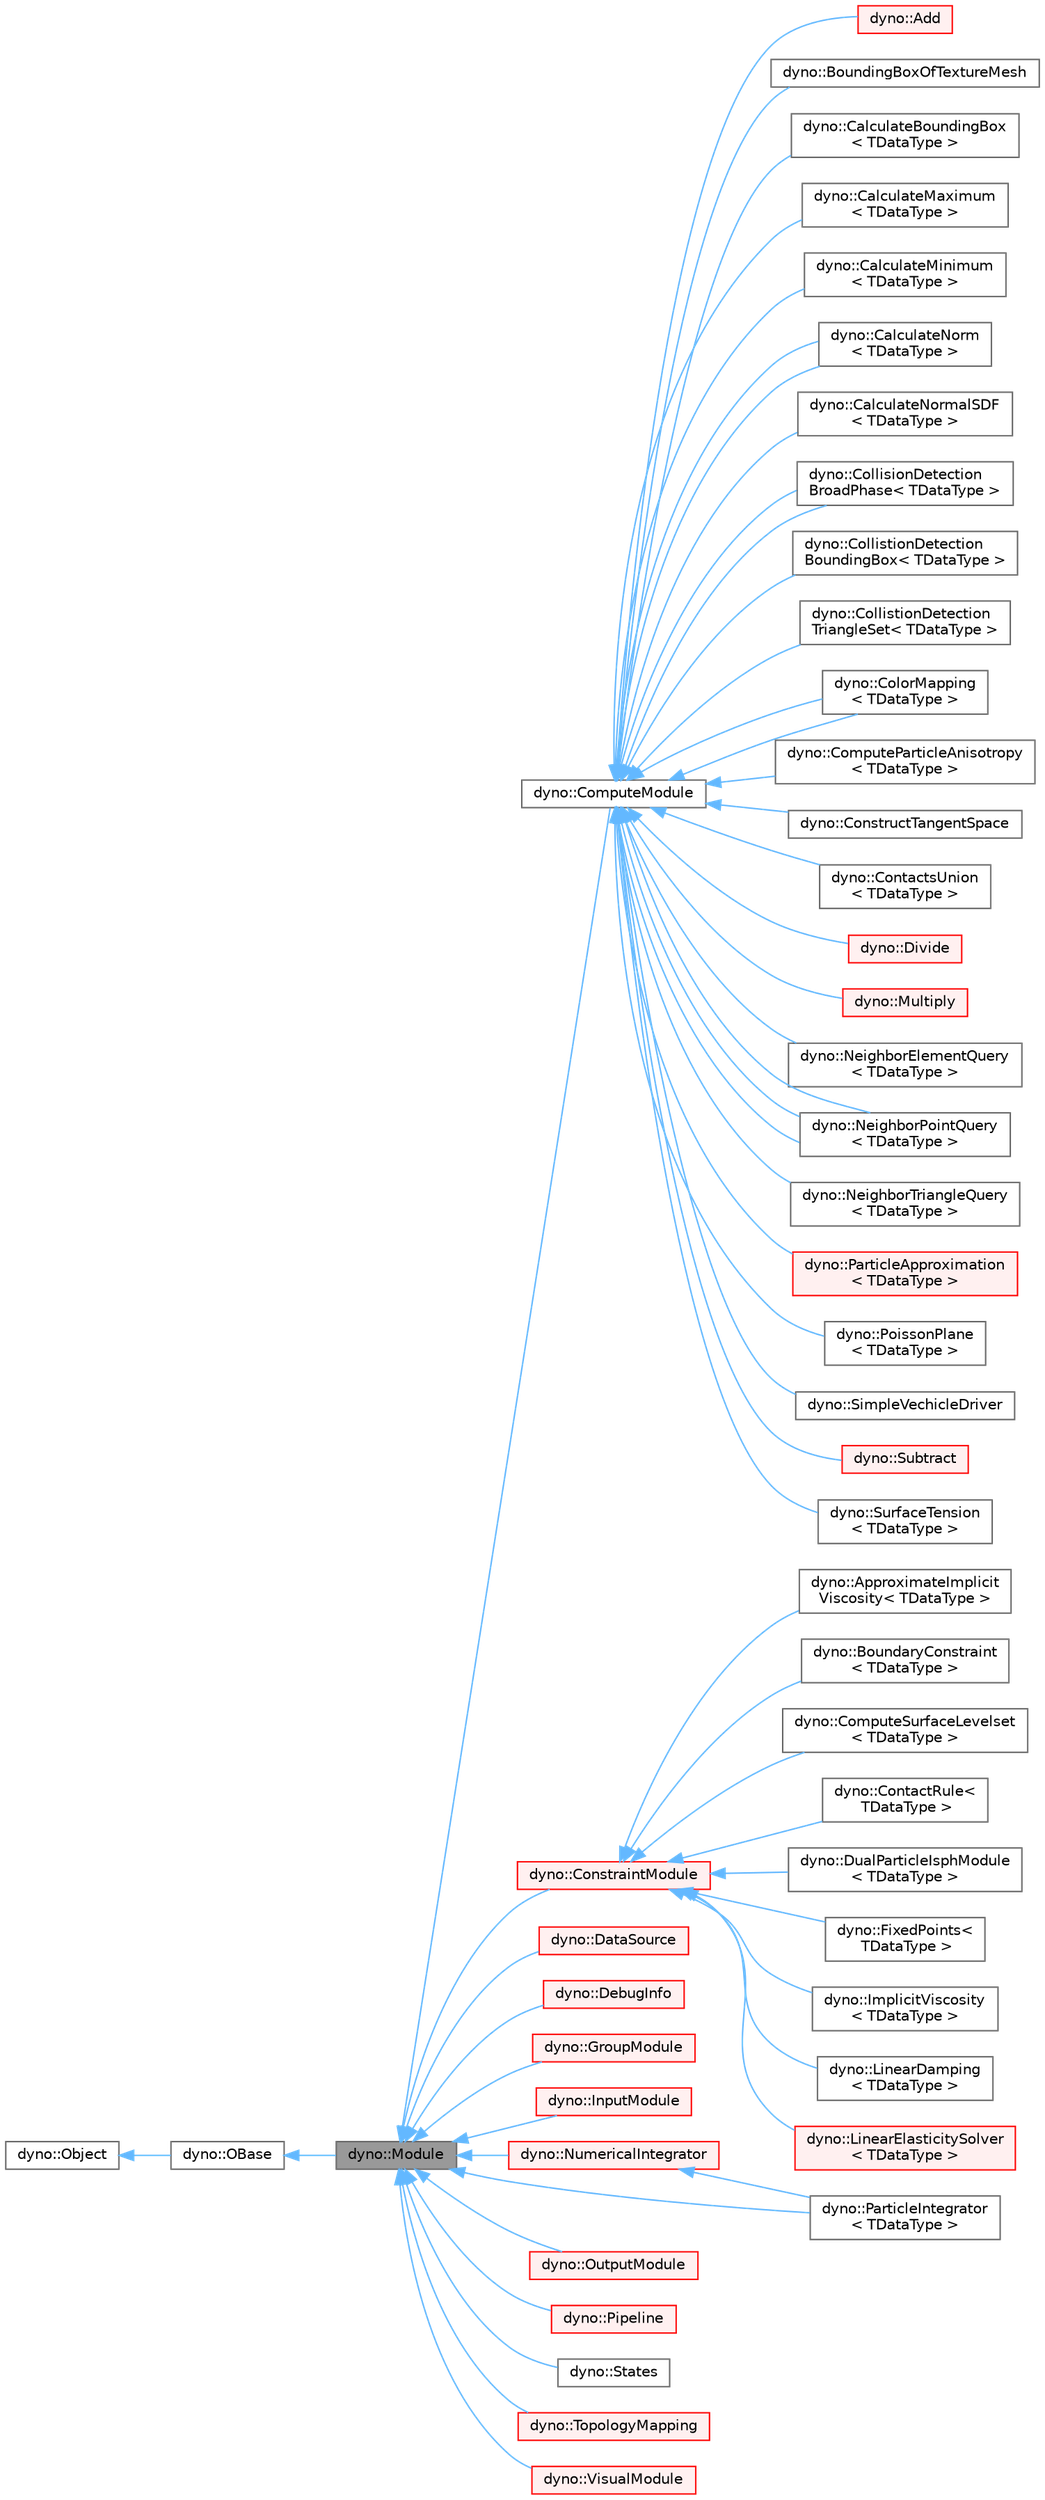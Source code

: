 digraph "dyno::Module"
{
 // LATEX_PDF_SIZE
  bgcolor="transparent";
  edge [fontname=Helvetica,fontsize=10,labelfontname=Helvetica,labelfontsize=10];
  node [fontname=Helvetica,fontsize=10,shape=box,height=0.2,width=0.4];
  rankdir="LR";
  Node1 [id="Node000001",label="dyno::Module",height=0.2,width=0.4,color="gray40", fillcolor="grey60", style="filled", fontcolor="black",tooltip=" "];
  Node2 -> Node1 [id="edge1_Node000001_Node000002",dir="back",color="steelblue1",style="solid",tooltip=" "];
  Node2 [id="Node000002",label="dyno::OBase",height=0.2,width=0.4,color="gray40", fillcolor="white", style="filled",URL="$classdyno_1_1_o_base.html",tooltip=" "];
  Node3 -> Node2 [id="edge2_Node000002_Node000003",dir="back",color="steelblue1",style="solid",tooltip=" "];
  Node3 [id="Node000003",label="dyno::Object",height=0.2,width=0.4,color="gray40", fillcolor="white", style="filled",URL="$classdyno_1_1_object.html",tooltip=" "];
  Node1 -> Node4 [id="edge3_Node000001_Node000004",dir="back",color="steelblue1",style="solid",tooltip=" "];
  Node4 [id="Node000004",label="dyno::ComputeModule",height=0.2,width=0.4,color="gray40", fillcolor="white", style="filled",URL="$classdyno_1_1_compute_module.html",tooltip=" "];
  Node4 -> Node5 [id="edge4_Node000004_Node000005",dir="back",color="steelblue1",style="solid",tooltip=" "];
  Node5 [id="Node000005",label="dyno::Add",height=0.2,width=0.4,color="red", fillcolor="#FFF0F0", style="filled",URL="$classdyno_1_1_add.html",tooltip=" "];
  Node4 -> Node7 [id="edge5_Node000004_Node000007",dir="back",color="steelblue1",style="solid",tooltip=" "];
  Node7 [id="Node000007",label="dyno::BoundingBoxOfTextureMesh",height=0.2,width=0.4,color="gray40", fillcolor="white", style="filled",URL="$classdyno_1_1_bounding_box_of_texture_mesh.html",tooltip="A class to facilitate showing the shape information."];
  Node4 -> Node8 [id="edge6_Node000004_Node000008",dir="back",color="steelblue1",style="solid",tooltip=" "];
  Node8 [id="Node000008",label="dyno::CalculateBoundingBox\l\< TDataType \>",height=0.2,width=0.4,color="gray40", fillcolor="white", style="filled",URL="$classdyno_1_1_calculate_bounding_box.html",tooltip="A class implementation to calculate bounding box."];
  Node4 -> Node9 [id="edge7_Node000004_Node000009",dir="back",color="steelblue1",style="solid",tooltip=" "];
  Node9 [id="Node000009",label="dyno::CalculateMaximum\l\< TDataType \>",height=0.2,width=0.4,color="gray40", fillcolor="white", style="filled",URL="$classdyno_1_1_calculate_maximum.html",tooltip=" "];
  Node4 -> Node10 [id="edge8_Node000004_Node000010",dir="back",color="steelblue1",style="solid",tooltip=" "];
  Node10 [id="Node000010",label="dyno::CalculateMinimum\l\< TDataType \>",height=0.2,width=0.4,color="gray40", fillcolor="white", style="filled",URL="$classdyno_1_1_calculate_minimum.html",tooltip=" "];
  Node4 -> Node11 [id="edge9_Node000004_Node000011",dir="back",color="steelblue1",style="solid",tooltip=" "];
  Node11 [id="Node000011",label="dyno::CalculateNorm\l\< TDataType \>",height=0.2,width=0.4,color="gray40", fillcolor="white", style="filled",URL="$classdyno_1_1_calculate_norm.html",tooltip=" "];
  Node4 -> Node11 [id="edge10_Node000004_Node000011",dir="back",color="steelblue1",style="solid",tooltip=" "];
  Node4 -> Node12 [id="edge11_Node000004_Node000012",dir="back",color="steelblue1",style="solid",tooltip=" "];
  Node12 [id="Node000012",label="dyno::CalculateNormalSDF\l\< TDataType \>",height=0.2,width=0.4,color="gray40", fillcolor="white", style="filled",URL="$classdyno_1_1_calculate_normal_s_d_f.html",tooltip=" "];
  Node4 -> Node13 [id="edge12_Node000004_Node000013",dir="back",color="steelblue1",style="solid",tooltip=" "];
  Node13 [id="Node000013",label="dyno::CollisionDetection\lBroadPhase\< TDataType \>",height=0.2,width=0.4,color="gray40", fillcolor="white", style="filled",URL="$classdyno_1_1_collision_detection_broad_phase.html",tooltip=" "];
  Node4 -> Node13 [id="edge13_Node000004_Node000013",dir="back",color="steelblue1",style="solid",tooltip=" "];
  Node4 -> Node14 [id="edge14_Node000004_Node000014",dir="back",color="steelblue1",style="solid",tooltip=" "];
  Node14 [id="Node000014",label="dyno::CollistionDetection\lBoundingBox\< TDataType \>",height=0.2,width=0.4,color="gray40", fillcolor="white", style="filled",URL="$classdyno_1_1_collistion_detection_bounding_box.html",tooltip=" "];
  Node4 -> Node15 [id="edge15_Node000004_Node000015",dir="back",color="steelblue1",style="solid",tooltip=" "];
  Node15 [id="Node000015",label="dyno::CollistionDetection\lTriangleSet\< TDataType \>",height=0.2,width=0.4,color="gray40", fillcolor="white", style="filled",URL="$classdyno_1_1_collistion_detection_triangle_set.html",tooltip=" "];
  Node4 -> Node16 [id="edge16_Node000004_Node000016",dir="back",color="steelblue1",style="solid",tooltip=" "];
  Node16 [id="Node000016",label="dyno::ColorMapping\l\< TDataType \>",height=0.2,width=0.4,color="gray40", fillcolor="white", style="filled",URL="$classdyno_1_1_color_mapping.html",tooltip=" "];
  Node4 -> Node16 [id="edge17_Node000004_Node000016",dir="back",color="steelblue1",style="solid",tooltip=" "];
  Node4 -> Node17 [id="edge18_Node000004_Node000017",dir="back",color="steelblue1",style="solid",tooltip=" "];
  Node17 [id="Node000017",label="dyno::ComputeParticleAnisotropy\l\< TDataType \>",height=0.2,width=0.4,color="gray40", fillcolor="white", style="filled",URL="$classdyno_1_1_compute_particle_anisotropy.html",tooltip=" "];
  Node4 -> Node18 [id="edge19_Node000004_Node000018",dir="back",color="steelblue1",style="solid",tooltip=" "];
  Node18 [id="Node000018",label="dyno::ConstructTangentSpace",height=0.2,width=0.4,color="gray40", fillcolor="white", style="filled",URL="$classdyno_1_1_construct_tangent_space.html",tooltip=" "];
  Node4 -> Node19 [id="edge20_Node000004_Node000019",dir="back",color="steelblue1",style="solid",tooltip=" "];
  Node19 [id="Node000019",label="dyno::ContactsUnion\l\< TDataType \>",height=0.2,width=0.4,color="gray40", fillcolor="white", style="filled",URL="$classdyno_1_1_contacts_union.html",tooltip=" "];
  Node4 -> Node20 [id="edge21_Node000004_Node000020",dir="back",color="steelblue1",style="solid",tooltip=" "];
  Node20 [id="Node000020",label="dyno::Divide",height=0.2,width=0.4,color="red", fillcolor="#FFF0F0", style="filled",URL="$classdyno_1_1_divide.html",tooltip=" "];
  Node4 -> Node22 [id="edge22_Node000004_Node000022",dir="back",color="steelblue1",style="solid",tooltip=" "];
  Node22 [id="Node000022",label="dyno::Multiply",height=0.2,width=0.4,color="red", fillcolor="#FFF0F0", style="filled",URL="$classdyno_1_1_multiply.html",tooltip=" "];
  Node4 -> Node24 [id="edge23_Node000004_Node000024",dir="back",color="steelblue1",style="solid",tooltip=" "];
  Node24 [id="Node000024",label="dyno::NeighborElementQuery\l\< TDataType \>",height=0.2,width=0.4,color="gray40", fillcolor="white", style="filled",URL="$classdyno_1_1_neighbor_element_query.html",tooltip="A class implementation to find neighboring elements for a given array of elements."];
  Node4 -> Node25 [id="edge24_Node000004_Node000025",dir="back",color="steelblue1",style="solid",tooltip=" "];
  Node25 [id="Node000025",label="dyno::NeighborPointQuery\l\< TDataType \>",height=0.2,width=0.4,color="gray40", fillcolor="white", style="filled",URL="$classdyno_1_1_neighbor_point_query.html",tooltip=" "];
  Node4 -> Node25 [id="edge25_Node000004_Node000025",dir="back",color="steelblue1",style="solid",tooltip=" "];
  Node4 -> Node25 [id="edge26_Node000004_Node000025",dir="back",color="steelblue1",style="solid",tooltip=" "];
  Node4 -> Node26 [id="edge27_Node000004_Node000026",dir="back",color="steelblue1",style="solid",tooltip=" "];
  Node26 [id="Node000026",label="dyno::NeighborTriangleQuery\l\< TDataType \>",height=0.2,width=0.4,color="gray40", fillcolor="white", style="filled",URL="$classdyno_1_1_neighbor_triangle_query.html",tooltip=" "];
  Node4 -> Node27 [id="edge28_Node000004_Node000027",dir="back",color="steelblue1",style="solid",tooltip=" "];
  Node27 [id="Node000027",label="dyno::ParticleApproximation\l\< TDataType \>",height=0.2,width=0.4,color="red", fillcolor="#FFF0F0", style="filled",URL="$classdyno_1_1_particle_approximation.html",tooltip=" "];
  Node4 -> Node32 [id="edge29_Node000004_Node000032",dir="back",color="steelblue1",style="solid",tooltip=" "];
  Node32 [id="Node000032",label="dyno::PoissonPlane\l\< TDataType \>",height=0.2,width=0.4,color="gray40", fillcolor="white", style="filled",URL="$classdyno_1_1_poisson_plane.html",tooltip=" "];
  Node4 -> Node33 [id="edge30_Node000004_Node000033",dir="back",color="steelblue1",style="solid",tooltip=" "];
  Node33 [id="Node000033",label="dyno::SimpleVechicleDriver",height=0.2,width=0.4,color="gray40", fillcolor="white", style="filled",URL="$classdyno_1_1_simple_vechicle_driver.html",tooltip=" "];
  Node4 -> Node34 [id="edge31_Node000004_Node000034",dir="back",color="steelblue1",style="solid",tooltip=" "];
  Node34 [id="Node000034",label="dyno::Subtract",height=0.2,width=0.4,color="red", fillcolor="#FFF0F0", style="filled",URL="$classdyno_1_1_subtract.html",tooltip=" "];
  Node4 -> Node36 [id="edge32_Node000004_Node000036",dir="back",color="steelblue1",style="solid",tooltip=" "];
  Node36 [id="Node000036",label="dyno::SurfaceTension\l\< TDataType \>",height=0.2,width=0.4,color="gray40", fillcolor="white", style="filled",URL="$classdyno_1_1_surface_tension.html",tooltip=" "];
  Node1 -> Node37 [id="edge33_Node000001_Node000037",dir="back",color="steelblue1",style="solid",tooltip=" "];
  Node37 [id="Node000037",label="dyno::ConstraintModule",height=0.2,width=0.4,color="red", fillcolor="#FFF0F0", style="filled",URL="$classdyno_1_1_constraint_module.html",tooltip=" "];
  Node37 -> Node38 [id="edge34_Node000037_Node000038",dir="back",color="steelblue1",style="solid",tooltip=" "];
  Node38 [id="Node000038",label="dyno::ApproximateImplicit\lViscosity\< TDataType \>",height=0.2,width=0.4,color="gray40", fillcolor="white", style="filled",URL="$classdyno_1_1_approximate_implicit_viscosity.html",tooltip=" "];
  Node37 -> Node39 [id="edge35_Node000037_Node000039",dir="back",color="steelblue1",style="solid",tooltip=" "];
  Node39 [id="Node000039",label="dyno::BoundaryConstraint\l\< TDataType \>",height=0.2,width=0.4,color="gray40", fillcolor="white", style="filled",URL="$classdyno_1_1_boundary_constraint.html",tooltip=" "];
  Node37 -> Node40 [id="edge36_Node000037_Node000040",dir="back",color="steelblue1",style="solid",tooltip=" "];
  Node40 [id="Node000040",label="dyno::ComputeSurfaceLevelset\l\< TDataType \>",height=0.2,width=0.4,color="gray40", fillcolor="white", style="filled",URL="$classdyno_1_1_compute_surface_levelset.html",tooltip=" "];
  Node37 -> Node41 [id="edge37_Node000037_Node000041",dir="back",color="steelblue1",style="solid",tooltip=" "];
  Node41 [id="Node000041",label="dyno::ContactRule\<\l TDataType \>",height=0.2,width=0.4,color="gray40", fillcolor="white", style="filled",URL="$classdyno_1_1_contact_rule.html",tooltip=" "];
  Node37 -> Node42 [id="edge38_Node000037_Node000042",dir="back",color="steelblue1",style="solid",tooltip=" "];
  Node42 [id="Node000042",label="dyno::DualParticleIsphModule\l\< TDataType \>",height=0.2,width=0.4,color="gray40", fillcolor="white", style="filled",URL="$classdyno_1_1_dual_particle_isph_module.html",tooltip=" "];
  Node37 -> Node43 [id="edge39_Node000037_Node000043",dir="back",color="steelblue1",style="solid",tooltip=" "];
  Node43 [id="Node000043",label="dyno::FixedPoints\<\l TDataType \>",height=0.2,width=0.4,color="gray40", fillcolor="white", style="filled",URL="$classdyno_1_1_fixed_points.html",tooltip=" "];
  Node37 -> Node44 [id="edge40_Node000037_Node000044",dir="back",color="steelblue1",style="solid",tooltip=" "];
  Node44 [id="Node000044",label="dyno::ImplicitViscosity\l\< TDataType \>",height=0.2,width=0.4,color="gray40", fillcolor="white", style="filled",URL="$classdyno_1_1_implicit_viscosity.html",tooltip=" "];
  Node37 -> Node45 [id="edge41_Node000037_Node000045",dir="back",color="steelblue1",style="solid",tooltip=" "];
  Node45 [id="Node000045",label="dyno::LinearDamping\l\< TDataType \>",height=0.2,width=0.4,color="gray40", fillcolor="white", style="filled",URL="$classdyno_1_1_linear_damping.html",tooltip="A linear damping model."];
  Node37 -> Node46 [id="edge42_Node000037_Node000046",dir="back",color="steelblue1",style="solid",tooltip=" "];
  Node46 [id="Node000046",label="dyno::LinearElasticitySolver\l\< TDataType \>",height=0.2,width=0.4,color="red", fillcolor="#FFF0F0", style="filled",URL="$classdyno_1_1_linear_elasticity_solver.html",tooltip="This is an implementation of elasticity based on projective peridynamics. For more details,..."];
  Node1 -> Node68 [id="edge43_Node000001_Node000068",dir="back",color="steelblue1",style="solid",tooltip=" "];
  Node68 [id="Node000068",label="dyno::DataSource",height=0.2,width=0.4,color="red", fillcolor="#FFF0F0", style="filled",URL="$classdyno_1_1_data_source.html",tooltip=" "];
  Node1 -> Node71 [id="edge44_Node000001_Node000071",dir="back",color="steelblue1",style="solid",tooltip=" "];
  Node71 [id="Node000071",label="dyno::DebugInfo",height=0.2,width=0.4,color="red", fillcolor="#FFF0F0", style="filled",URL="$classdyno_1_1_debug_info.html",tooltip=" "];
  Node1 -> Node76 [id="edge45_Node000001_Node000076",dir="back",color="steelblue1",style="solid",tooltip=" "];
  Node76 [id="Node000076",label="dyno::GroupModule",height=0.2,width=0.4,color="red", fillcolor="#FFF0F0", style="filled",URL="$classdyno_1_1_group_module.html",tooltip=" "];
  Node1 -> Node83 [id="edge46_Node000001_Node000083",dir="back",color="steelblue1",style="solid",tooltip=" "];
  Node83 [id="Node000083",label="dyno::InputModule",height=0.2,width=0.4,color="red", fillcolor="#FFF0F0", style="filled",URL="$classdyno_1_1_input_module.html",tooltip=" "];
  Node1 -> Node93 [id="edge47_Node000001_Node000093",dir="back",color="steelblue1",style="solid",tooltip=" "];
  Node93 [id="Node000093",label="dyno::NumericalIntegrator",height=0.2,width=0.4,color="red", fillcolor="#FFF0F0", style="filled",URL="$classdyno_1_1_numerical_integrator.html",tooltip=" "];
  Node93 -> Node95 [id="edge48_Node000093_Node000095",dir="back",color="steelblue1",style="solid",tooltip=" "];
  Node95 [id="Node000095",label="dyno::ParticleIntegrator\l\< TDataType \>",height=0.2,width=0.4,color="gray40", fillcolor="white", style="filled",URL="$classdyno_1_1_particle_integrator.html",tooltip=" "];
  Node1 -> Node96 [id="edge49_Node000001_Node000096",dir="back",color="steelblue1",style="solid",tooltip=" "];
  Node96 [id="Node000096",label="dyno::OutputModule",height=0.2,width=0.4,color="red", fillcolor="#FFF0F0", style="filled",URL="$classdyno_1_1_output_module.html",tooltip=" "];
  Node1 -> Node95 [id="edge50_Node000001_Node000095",dir="back",color="steelblue1",style="solid",tooltip=" "];
  Node1 -> Node102 [id="edge51_Node000001_Node000102",dir="back",color="steelblue1",style="solid",tooltip=" "];
  Node102 [id="Node000102",label="dyno::Pipeline",height=0.2,width=0.4,color="red", fillcolor="#FFF0F0", style="filled",URL="$classdyno_1_1_pipeline.html",tooltip=" "];
  Node1 -> Node105 [id="edge52_Node000001_Node000105",dir="back",color="steelblue1",style="solid",tooltip=" "];
  Node105 [id="Node000105",label="dyno::States",height=0.2,width=0.4,color="gray40", fillcolor="white", style="filled",URL="$classdyno_1_1_states.html",tooltip=" "];
  Node1 -> Node106 [id="edge53_Node000001_Node000106",dir="back",color="steelblue1",style="solid",tooltip=" "];
  Node106 [id="Node000106",label="dyno::TopologyMapping",height=0.2,width=0.4,color="red", fillcolor="#FFF0F0", style="filled",URL="$classdyno_1_1_topology_mapping.html",tooltip=" "];
  Node1 -> Node123 [id="edge54_Node000001_Node000123",dir="back",color="steelblue1",style="solid",tooltip=" "];
  Node123 [id="Node000123",label="dyno::VisualModule",height=0.2,width=0.4,color="red", fillcolor="#FFF0F0", style="filled",URL="$classdyno_1_1_visual_module.html",tooltip=" "];
}
